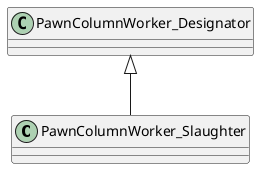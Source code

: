 @startuml
class PawnColumnWorker_Slaughter {
}
PawnColumnWorker_Designator <|-- PawnColumnWorker_Slaughter
@enduml
